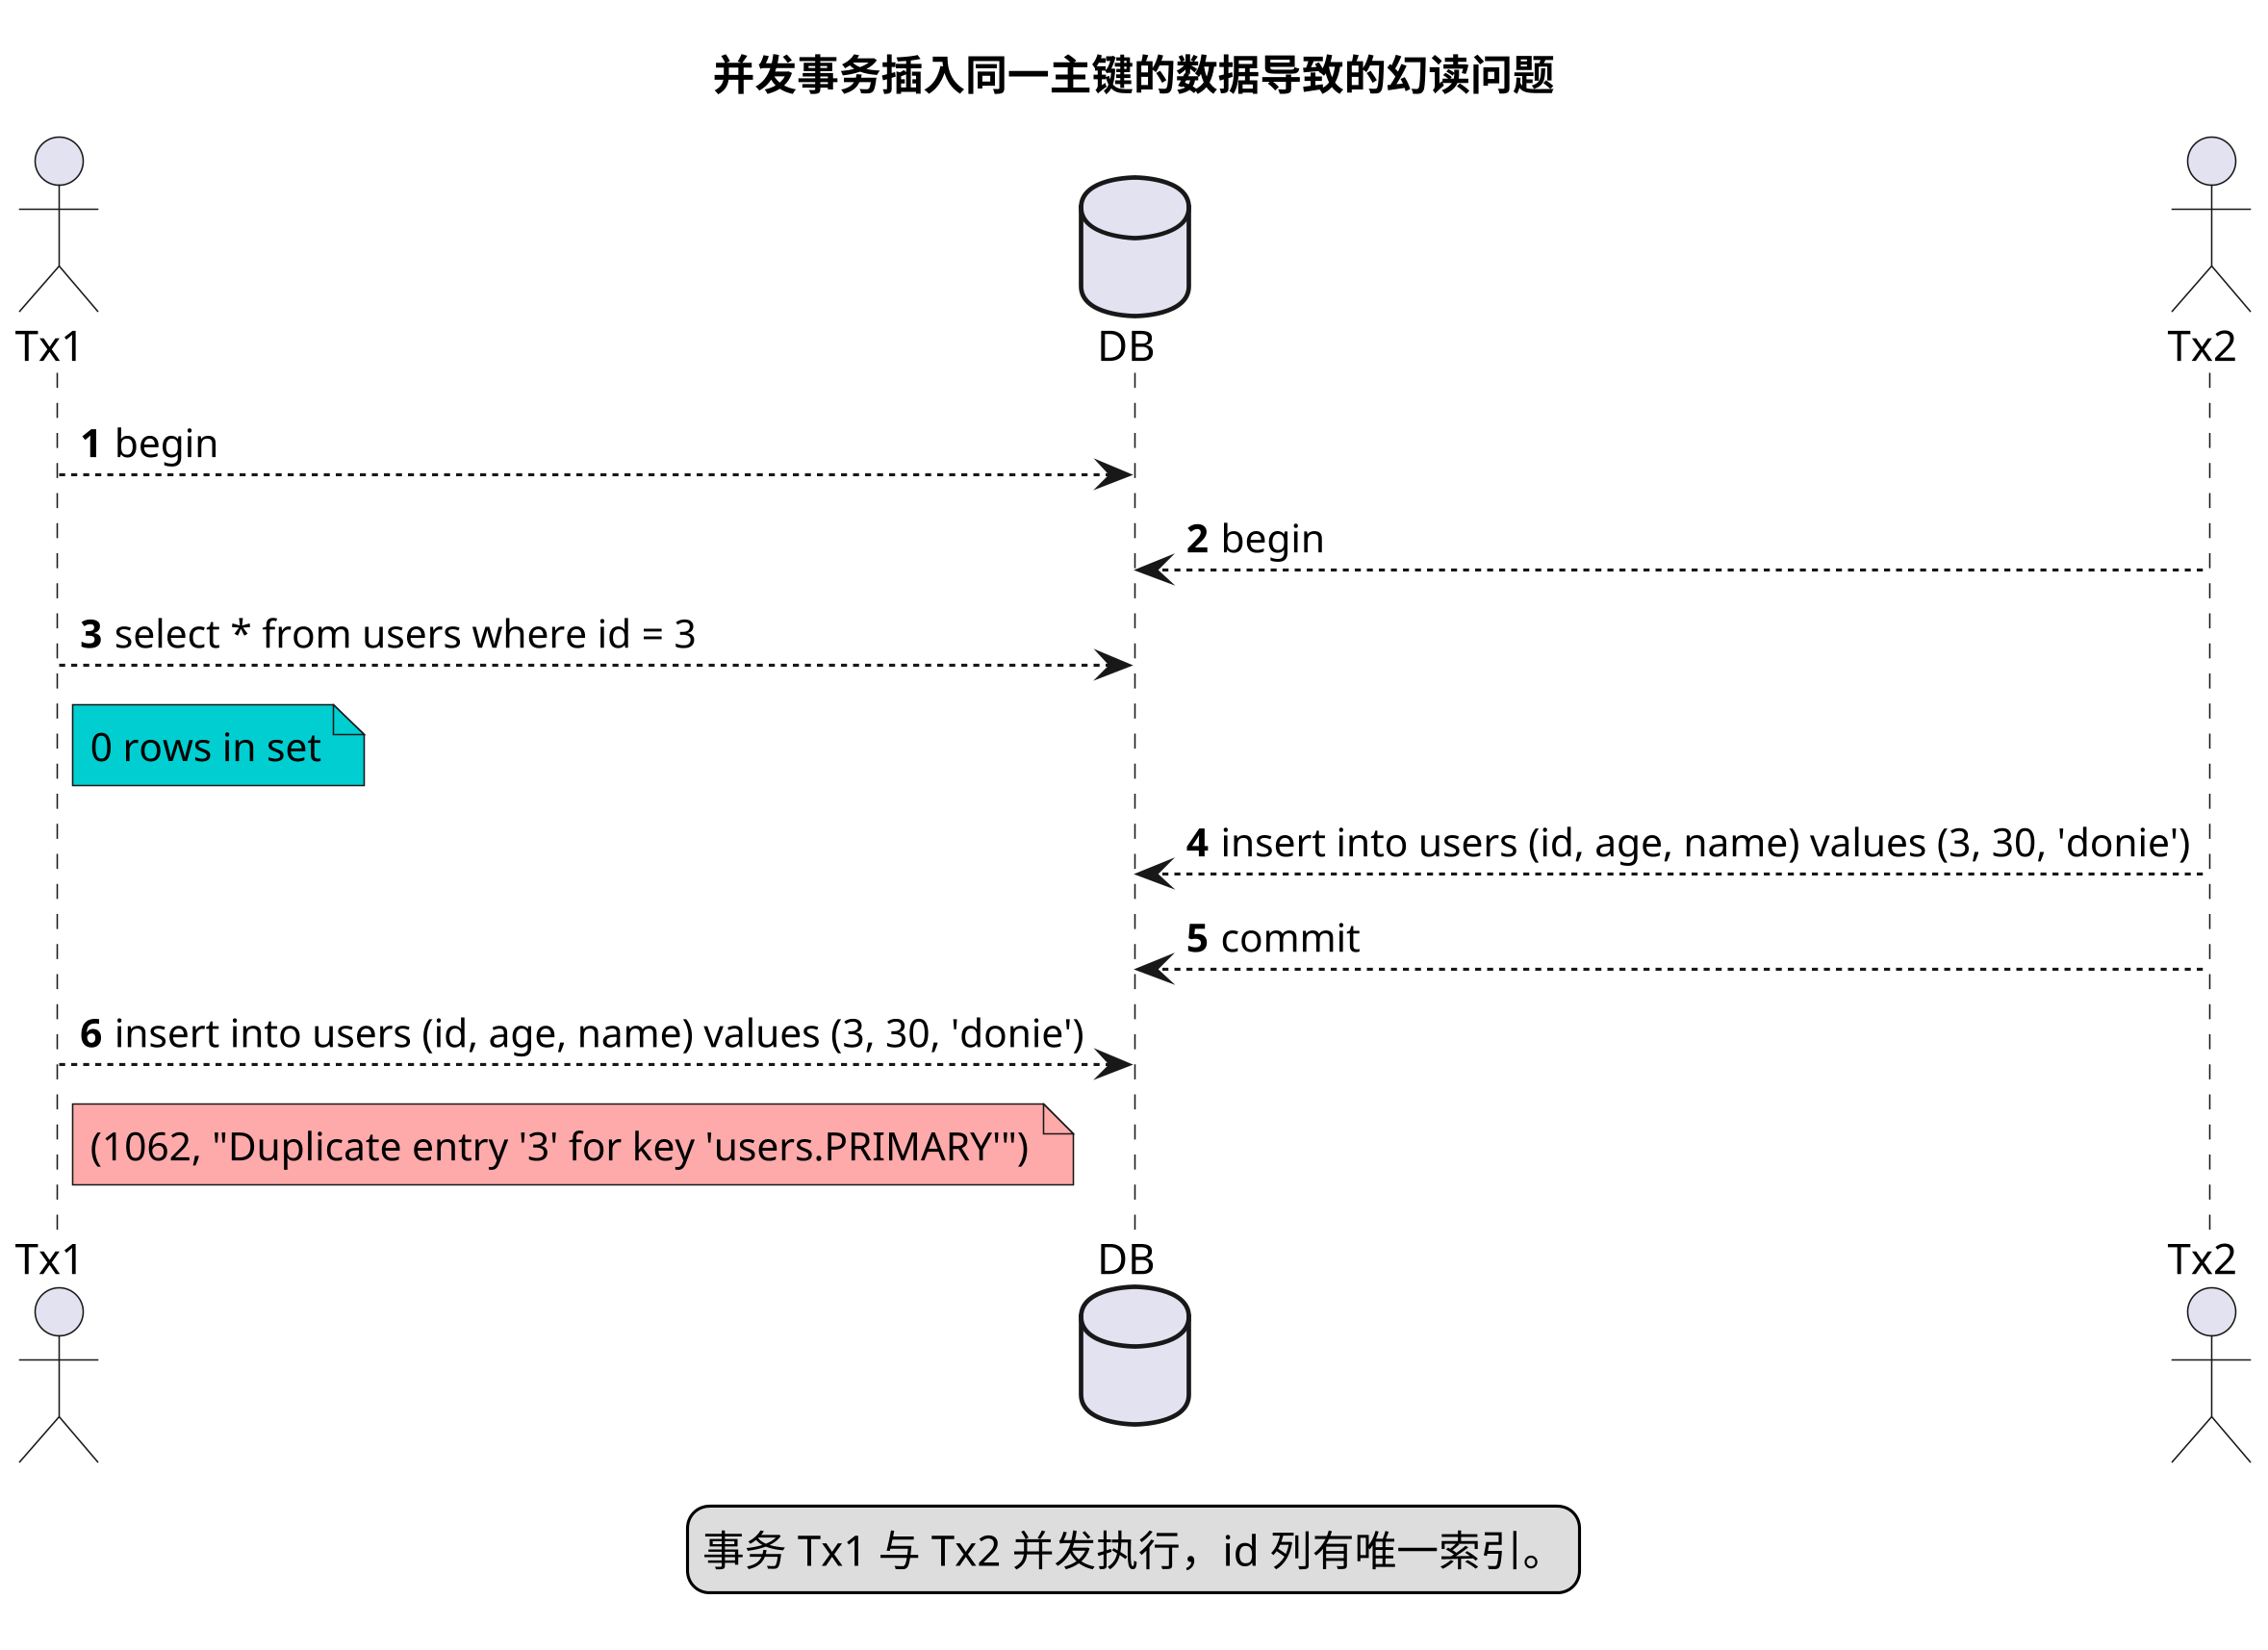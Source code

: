 @startuml

skinparam dpi 300

title 并发事务插入同一主键的数据导致的幻读问题
legend
    事务 Tx1 与 Tx2 并发执行，id 列有唯一索引。
end legend

actor Tx1
database DB
actor Tx2

autonumber

Tx1 --> DB: begin
Tx2 --> DB: begin

Tx1 --> DB: select * from users where id = 3
note right of Tx1 #00CED1: 0 rows in set

Tx2 --> DB: insert into users (id, age, name) values (3, 30, 'donie')
Tx2 --> DB: commit
    
Tx1 --> DB: insert into users (id, age, name) values (3, 30, 'donie')
note right of Tx1 #FFAAAA: (1062, "Duplicate entry '3' for key 'users.PRIMARY'")

@enduml